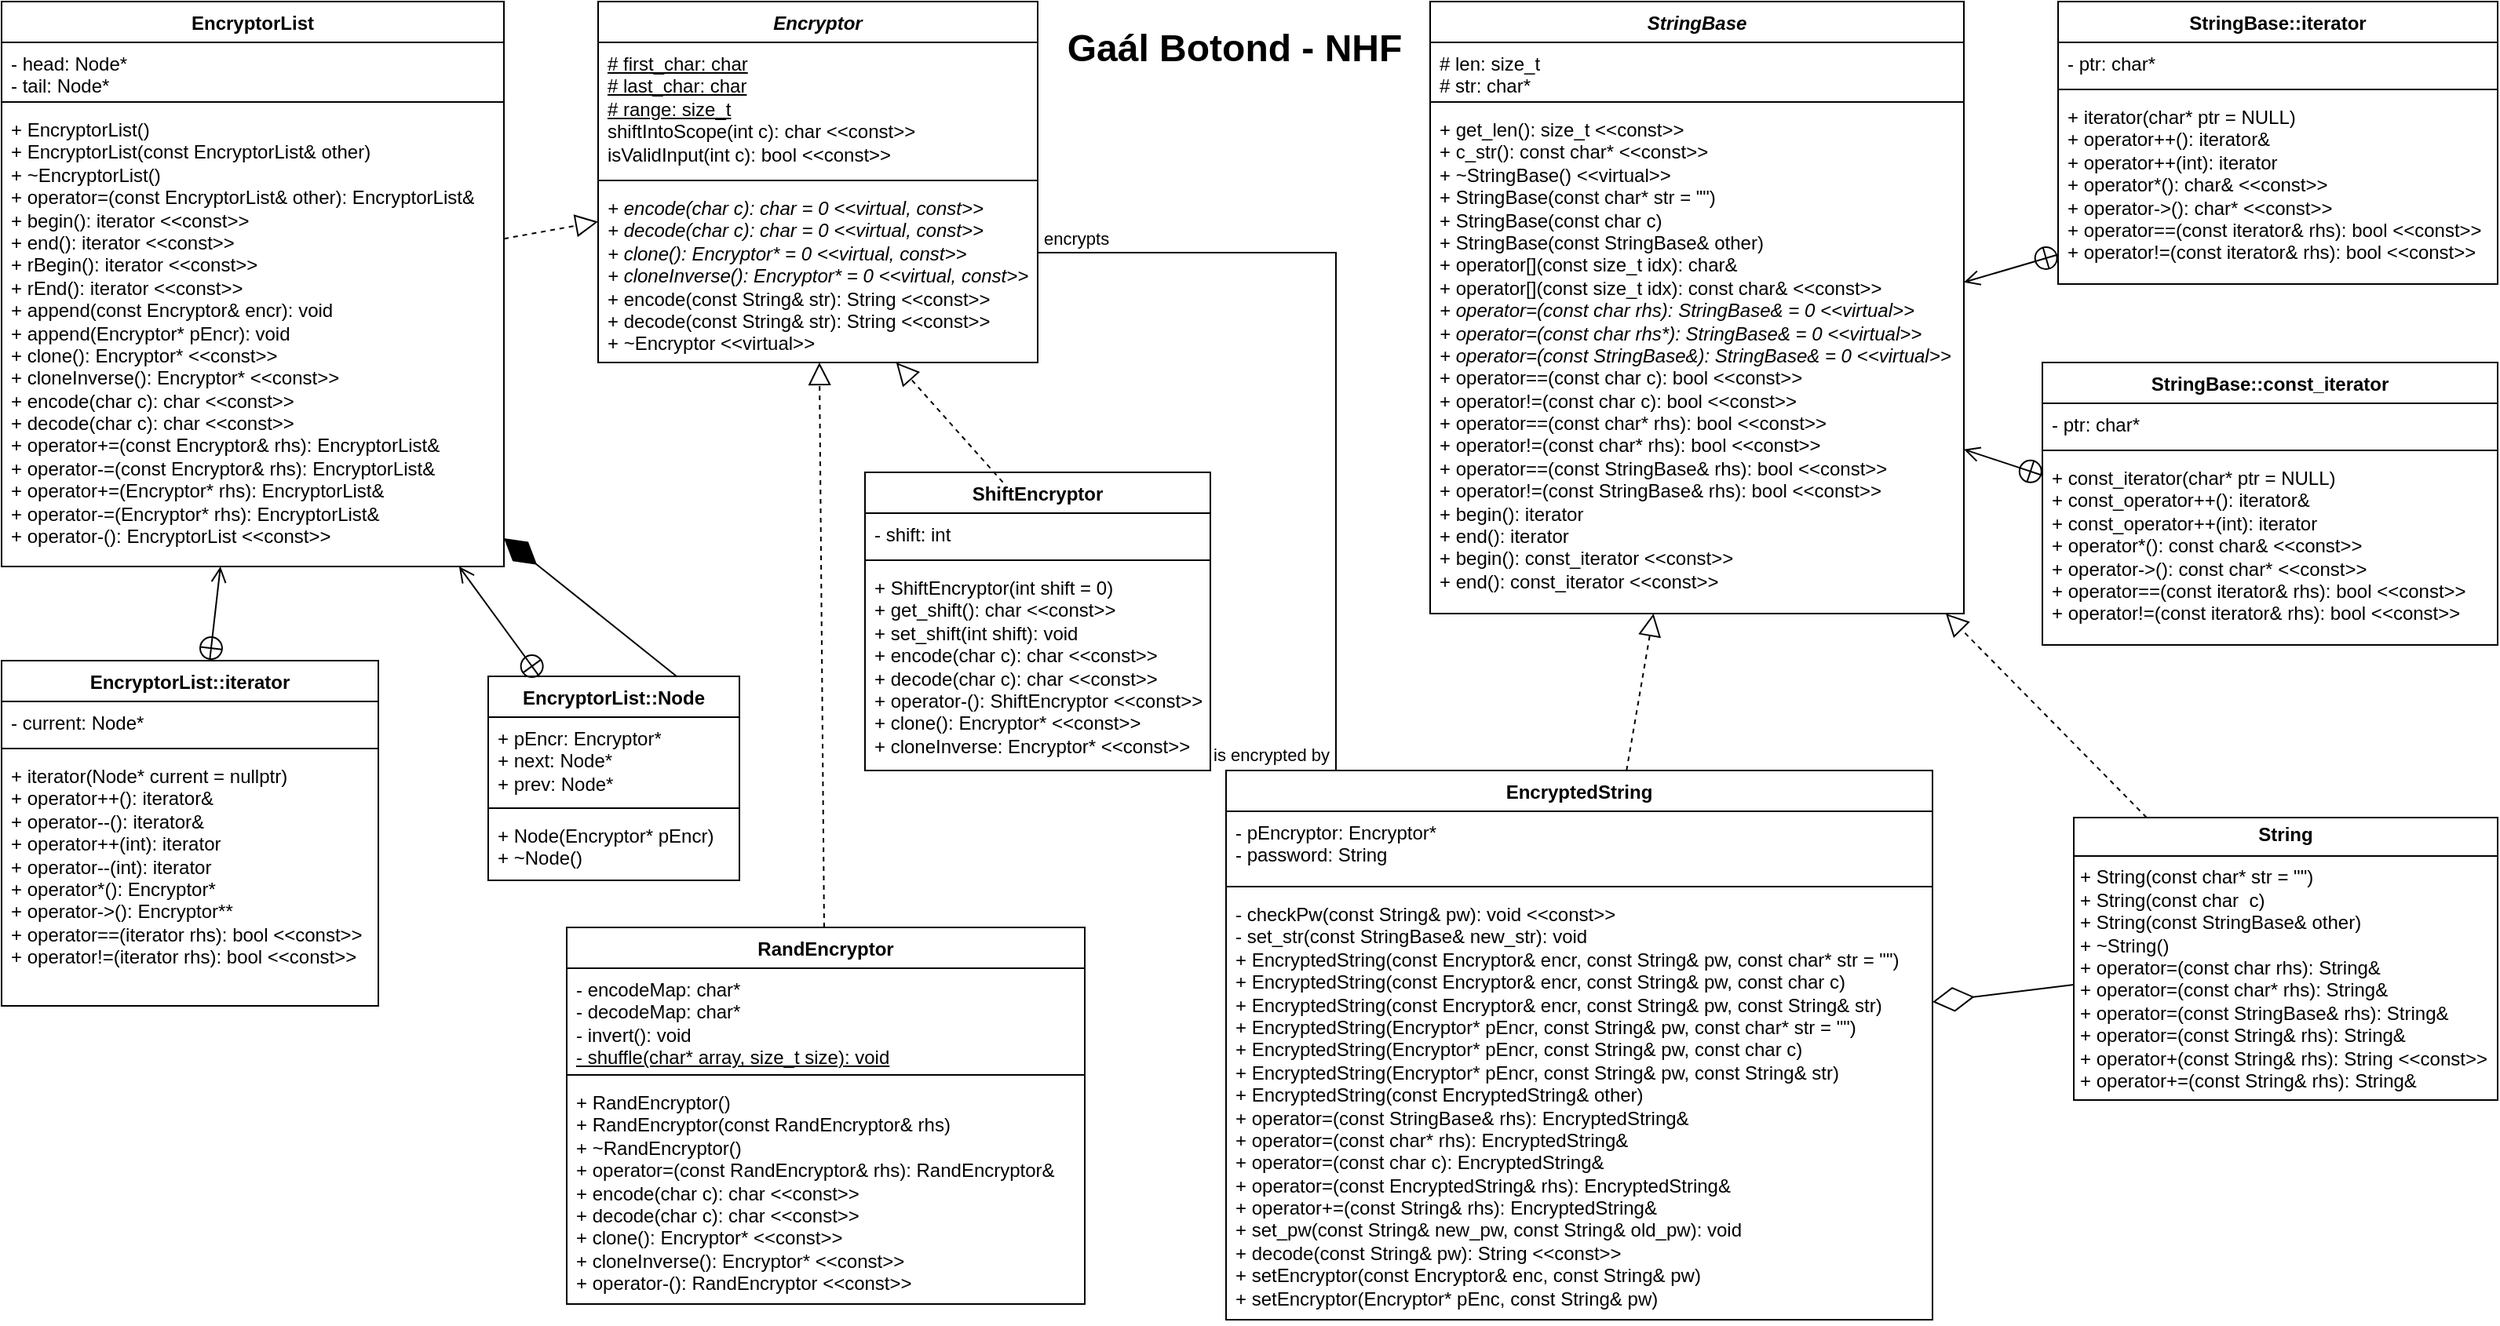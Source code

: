 <mxfile version="24.2.3" type="device">
  <diagram name="Page-1" id="929967ad-93f9-6ef4-fab6-5d389245f69c">
    <mxGraphModel dx="2390" dy="1287" grid="1" gridSize="10" guides="1" tooltips="1" connect="1" arrows="1" fold="1" page="1" pageScale="1.5" pageWidth="1169" pageHeight="826" background="none" math="0" shadow="0">
      <root>
        <mxCell id="0" style=";html=1;" />
        <mxCell id="1" style=";html=1;" parent="0" />
        <mxCell id="1672d66443f91eb5-23" value="Gaál Botond - NHF" style="text;strokeColor=none;fillColor=none;html=1;fontSize=24;fontStyle=1;verticalAlign=middle;align=center;" parent="1" vertex="1">
          <mxGeometry x="120" y="40" width="1510" height="40" as="geometry" />
        </mxCell>
        <mxCell id="ww80NGI2TLnyyEXgtIBK-16" value="&lt;i&gt;StringBase&lt;/i&gt;" style="swimlane;fontStyle=1;align=center;verticalAlign=top;childLayout=stackLayout;horizontal=1;startSize=26;horizontalStack=0;resizeParent=1;resizeParentMax=0;resizeLast=0;collapsible=1;marginBottom=0;whiteSpace=wrap;html=1;" parent="1" vertex="1">
          <mxGeometry x="1000" y="30" width="340" height="390" as="geometry">
            <mxRectangle x="540" y="720" width="100" height="30" as="alternateBounds" />
          </mxGeometry>
        </mxCell>
        <mxCell id="ww80NGI2TLnyyEXgtIBK-17" value="# len: size_t&lt;div&gt;# str: char*&lt;/div&gt;" style="text;strokeColor=none;fillColor=none;align=left;verticalAlign=top;spacingLeft=4;spacingRight=4;overflow=hidden;rotatable=0;points=[[0,0.5],[1,0.5]];portConstraint=eastwest;whiteSpace=wrap;html=1;" parent="ww80NGI2TLnyyEXgtIBK-16" vertex="1">
          <mxGeometry y="26" width="340" height="34" as="geometry" />
        </mxCell>
        <mxCell id="ww80NGI2TLnyyEXgtIBK-18" value="" style="line;strokeWidth=1;fillColor=none;align=left;verticalAlign=middle;spacingTop=-1;spacingLeft=3;spacingRight=3;rotatable=0;labelPosition=right;points=[];portConstraint=eastwest;strokeColor=inherit;" parent="ww80NGI2TLnyyEXgtIBK-16" vertex="1">
          <mxGeometry y="60" width="340" height="8" as="geometry" />
        </mxCell>
        <mxCell id="ww80NGI2TLnyyEXgtIBK-19" value="+ get_len(): size_t &amp;lt;&amp;lt;const&amp;gt;&amp;gt;&amp;nbsp;&lt;div&gt;+ c_str(): const char* &amp;lt;&amp;lt;const&amp;gt;&amp;gt;&lt;/div&gt;&lt;div&gt;+ ~StringBase() &amp;lt;&amp;lt;virtual&amp;gt;&amp;gt;&lt;/div&gt;&lt;div&gt;+ StringBase(const char* str = &quot;&quot;)&lt;/div&gt;&lt;div&gt;+ StringBase(const char c)&lt;/div&gt;&lt;div&gt;+ StringBase(const StringBase&amp;amp; other)&lt;/div&gt;&lt;div&gt;+ operator[](const size_t idx): char&amp;amp;&lt;/div&gt;&lt;div&gt;+ operator[](const size_t idx): const char&amp;amp; &amp;lt;&amp;lt;const&amp;gt;&amp;gt;&lt;/div&gt;&lt;div&gt;&lt;i&gt;+ operator=(const char rhs): StringBase&amp;amp; = 0 &amp;lt;&amp;lt;virtual&amp;gt;&amp;gt;&lt;/i&gt;&lt;/div&gt;&lt;div&gt;&lt;i&gt;+ operator=(const char rhs*): StringBase&amp;amp; = 0 &amp;lt;&amp;lt;virtual&amp;gt;&amp;gt;&lt;br&gt;&lt;/i&gt;&lt;/div&gt;&lt;div&gt;&lt;i&gt;+ operator=(const StringBase&amp;amp;): StringBase&amp;amp; = 0 &amp;lt;&amp;lt;virtual&amp;gt;&amp;gt;&lt;/i&gt;&lt;br&gt;&lt;/div&gt;&lt;div&gt;+ operator==(const char c): bool &amp;lt;&amp;lt;const&amp;gt;&amp;gt;&lt;/div&gt;&lt;div&gt;+ operator!=(const char c): bool &amp;lt;&amp;lt;const&amp;gt;&amp;gt;&lt;br&gt;&lt;/div&gt;&lt;div&gt;+ operator==(const char* rhs): bool &amp;lt;&amp;lt;const&amp;gt;&amp;gt;&lt;br&gt;&lt;/div&gt;&lt;div&gt;+ operator!=(const char* rhs): bool &amp;lt;&amp;lt;const&amp;gt;&amp;gt;&lt;br&gt;&lt;/div&gt;&lt;div&gt;&lt;div&gt;+ operator==(const StringBase&amp;amp; rhs): bool &amp;lt;&amp;lt;const&amp;gt;&amp;gt;&lt;br&gt;&lt;/div&gt;&lt;div&gt;+ operator!=(const StringBase&amp;amp; rhs): bool &amp;lt;&amp;lt;const&amp;gt;&amp;gt;&lt;/div&gt;&lt;/div&gt;&lt;div&gt;+ begin(): iterator&lt;/div&gt;&lt;div&gt;&lt;span style=&quot;background-color: initial;&quot;&gt;+ end(): iterator&lt;/span&gt;&lt;/div&gt;&lt;div&gt;&lt;span style=&quot;background-color: initial;&quot;&gt;+ begin(): const_iterator &amp;lt;&amp;lt;const&amp;gt;&amp;gt;&lt;/span&gt;&lt;/div&gt;&lt;div&gt;&lt;span style=&quot;background-color: initial;&quot;&gt;+ end(): const_iterator &amp;lt;&amp;lt;const&amp;gt;&amp;gt;&lt;/span&gt;&lt;/div&gt;" style="text;strokeColor=none;fillColor=none;align=left;verticalAlign=top;spacingLeft=4;spacingRight=4;overflow=hidden;rotatable=0;points=[[0,0.5],[1,0.5]];portConstraint=eastwest;whiteSpace=wrap;html=1;" parent="ww80NGI2TLnyyEXgtIBK-16" vertex="1">
          <mxGeometry y="68" width="340" height="322" as="geometry" />
        </mxCell>
        <mxCell id="ww80NGI2TLnyyEXgtIBK-21" value="StringBase::iterator" style="swimlane;fontStyle=1;align=center;verticalAlign=top;childLayout=stackLayout;horizontal=1;startSize=26;horizontalStack=0;resizeParent=1;resizeParentMax=0;resizeLast=0;collapsible=1;marginBottom=0;whiteSpace=wrap;html=1;" parent="1" vertex="1">
          <mxGeometry x="1400" y="30" width="280" height="180" as="geometry" />
        </mxCell>
        <mxCell id="ww80NGI2TLnyyEXgtIBK-22" value="- ptr: char*" style="text;strokeColor=none;fillColor=none;align=left;verticalAlign=top;spacingLeft=4;spacingRight=4;overflow=hidden;rotatable=0;points=[[0,0.5],[1,0.5]];portConstraint=eastwest;whiteSpace=wrap;html=1;" parent="ww80NGI2TLnyyEXgtIBK-21" vertex="1">
          <mxGeometry y="26" width="280" height="26" as="geometry" />
        </mxCell>
        <mxCell id="ww80NGI2TLnyyEXgtIBK-23" value="" style="line;strokeWidth=1;fillColor=none;align=left;verticalAlign=middle;spacingTop=-1;spacingLeft=3;spacingRight=3;rotatable=0;labelPosition=right;points=[];portConstraint=eastwest;strokeColor=inherit;" parent="ww80NGI2TLnyyEXgtIBK-21" vertex="1">
          <mxGeometry y="52" width="280" height="8" as="geometry" />
        </mxCell>
        <mxCell id="ww80NGI2TLnyyEXgtIBK-24" value="+ iterator(char* ptr = NULL)&lt;div&gt;+ operator++(): iterator&amp;amp;&lt;/div&gt;&lt;div&gt;+ operator++(int): iterator&lt;/div&gt;&lt;div&gt;+ operator*(): char&amp;amp; &amp;lt;&amp;lt;const&amp;gt;&amp;gt;&lt;/div&gt;&lt;div&gt;+ operator-&amp;gt;(): char* &amp;lt;&amp;lt;const&amp;gt;&amp;gt;&lt;/div&gt;&lt;div&gt;+ operator==(const iterator&amp;amp; rhs): bool &amp;lt;&amp;lt;const&amp;gt;&amp;gt;&lt;/div&gt;&lt;div&gt;+ operator!=(const iterator&amp;amp; rhs): bool &amp;lt;&amp;lt;const&amp;gt;&amp;gt;&lt;/div&gt;&lt;div&gt;&lt;br&gt;&lt;/div&gt;" style="text;strokeColor=none;fillColor=none;align=left;verticalAlign=top;spacingLeft=4;spacingRight=4;overflow=hidden;rotatable=0;points=[[0,0.5],[1,0.5]];portConstraint=eastwest;whiteSpace=wrap;html=1;" parent="ww80NGI2TLnyyEXgtIBK-21" vertex="1">
          <mxGeometry y="60" width="280" height="120" as="geometry" />
        </mxCell>
        <mxCell id="ww80NGI2TLnyyEXgtIBK-27" value="StringBase::const_iterator" style="swimlane;fontStyle=1;align=center;verticalAlign=top;childLayout=stackLayout;horizontal=1;startSize=26;horizontalStack=0;resizeParent=1;resizeParentMax=0;resizeLast=0;collapsible=1;marginBottom=0;whiteSpace=wrap;html=1;" parent="1" vertex="1">
          <mxGeometry x="1390" y="260" width="290" height="180" as="geometry" />
        </mxCell>
        <mxCell id="ww80NGI2TLnyyEXgtIBK-29" value="- ptr: char*" style="text;strokeColor=none;fillColor=none;align=left;verticalAlign=top;spacingLeft=4;spacingRight=4;overflow=hidden;rotatable=0;points=[[0,0.5],[1,0.5]];portConstraint=eastwest;whiteSpace=wrap;html=1;" parent="ww80NGI2TLnyyEXgtIBK-27" vertex="1">
          <mxGeometry y="26" width="290" height="26" as="geometry" />
        </mxCell>
        <mxCell id="ww80NGI2TLnyyEXgtIBK-30" value="" style="line;strokeWidth=1;fillColor=none;align=left;verticalAlign=middle;spacingTop=-1;spacingLeft=3;spacingRight=3;rotatable=0;labelPosition=right;points=[];portConstraint=eastwest;strokeColor=inherit;" parent="ww80NGI2TLnyyEXgtIBK-27" vertex="1">
          <mxGeometry y="52" width="290" height="8" as="geometry" />
        </mxCell>
        <mxCell id="ww80NGI2TLnyyEXgtIBK-31" value="+ const_iterator(char* ptr = NULL)&lt;div&gt;+ const_operator++(): iterator&amp;amp;&lt;/div&gt;&lt;div&gt;+ const_operator++(int): iterator&lt;/div&gt;&lt;div&gt;+ operator*(): const char&amp;amp; &amp;lt;&amp;lt;const&amp;gt;&amp;gt;&lt;/div&gt;&lt;div&gt;+ operator-&amp;gt;(): const char* &amp;lt;&amp;lt;const&amp;gt;&amp;gt;&lt;/div&gt;&lt;div&gt;+ operator==(const iterator&amp;amp; rhs): bool &amp;lt;&amp;lt;const&amp;gt;&amp;gt;&lt;/div&gt;&lt;div&gt;+ operator!=(const iterator&amp;amp; rhs): bool &amp;lt;&amp;lt;const&amp;gt;&amp;gt;&lt;/div&gt;&lt;div&gt;&lt;br&gt;&lt;/div&gt;" style="text;strokeColor=none;fillColor=none;align=left;verticalAlign=top;spacingLeft=4;spacingRight=4;overflow=hidden;rotatable=0;points=[[0,0.5],[1,0.5]];portConstraint=eastwest;whiteSpace=wrap;html=1;" parent="ww80NGI2TLnyyEXgtIBK-27" vertex="1">
          <mxGeometry y="60" width="290" height="120" as="geometry" />
        </mxCell>
        <mxCell id="ww80NGI2TLnyyEXgtIBK-32" value="&lt;p style=&quot;margin:0px;margin-top:4px;text-align:center;&quot;&gt;&lt;b&gt;String&lt;/b&gt;&lt;/p&gt;&lt;hr size=&quot;1&quot; style=&quot;border-style:solid;&quot;&gt;&lt;p style=&quot;margin:0px;margin-left:4px;&quot;&gt;&lt;/p&gt;&lt;p style=&quot;margin:0px;margin-left:4px;&quot;&gt;+ String(const char* str = &quot;&quot;)&lt;/p&gt;&lt;p style=&quot;margin:0px;margin-left:4px;&quot;&gt;+ String(const char&amp;nbsp; c)&lt;/p&gt;&lt;p style=&quot;margin:0px;margin-left:4px;&quot;&gt;+ String(const StringBase&amp;amp; other)&lt;/p&gt;&lt;p style=&quot;margin:0px;margin-left:4px;&quot;&gt;+ ~String()&lt;/p&gt;&lt;p style=&quot;margin:0px;margin-left:4px;&quot;&gt;+ operator=(const char rhs): String&amp;amp;&lt;/p&gt;&lt;p style=&quot;margin:0px;margin-left:4px;&quot;&gt;+ operator=(const char* rhs): String&amp;amp;&lt;br&gt;&lt;/p&gt;&lt;p style=&quot;margin:0px;margin-left:4px;&quot;&gt;+ operator=(const StringBase&amp;amp; rhs): String&amp;amp;&lt;br&gt;&lt;/p&gt;&lt;p style=&quot;margin:0px;margin-left:4px;&quot;&gt;+ operator=(const String&amp;amp; rhs): String&amp;amp;&lt;/p&gt;&lt;p style=&quot;margin:0px;margin-left:4px;&quot;&gt;+ operator+(const String&amp;amp; rhs): String &amp;lt;&amp;lt;const&amp;gt;&amp;gt;&lt;/p&gt;&lt;p style=&quot;margin:0px;margin-left:4px;&quot;&gt;+ operator+=(const String&amp;amp; rhs): String&amp;amp;&lt;/p&gt;" style="verticalAlign=top;align=left;overflow=fill;html=1;whiteSpace=wrap;" parent="1" vertex="1">
          <mxGeometry x="1410" y="550" width="270" height="180" as="geometry" />
        </mxCell>
        <mxCell id="ww80NGI2TLnyyEXgtIBK-33" value="" style="endArrow=block;dashed=1;endFill=0;endSize=12;html=1;rounded=0;" parent="1" source="ww80NGI2TLnyyEXgtIBK-32" target="ww80NGI2TLnyyEXgtIBK-19" edge="1">
          <mxGeometry width="160" relative="1" as="geometry">
            <mxPoint x="970" y="830" as="sourcePoint" />
            <mxPoint x="1130" y="830" as="targetPoint" />
          </mxGeometry>
        </mxCell>
        <mxCell id="ww80NGI2TLnyyEXgtIBK-28" value="" style="endArrow=open;startArrow=circlePlus;endFill=0;startFill=0;endSize=8;html=1;rounded=0;" parent="1" source="ww80NGI2TLnyyEXgtIBK-31" target="ww80NGI2TLnyyEXgtIBK-19" edge="1">
          <mxGeometry width="160" relative="1" as="geometry">
            <mxPoint x="1400" y="751.84" as="sourcePoint" />
            <mxPoint x="1270" y="709.996" as="targetPoint" />
          </mxGeometry>
        </mxCell>
        <mxCell id="ww80NGI2TLnyyEXgtIBK-25" value="" style="endArrow=open;startArrow=circlePlus;endFill=0;startFill=0;endSize=8;html=1;rounded=0;" parent="1" source="ww80NGI2TLnyyEXgtIBK-24" target="ww80NGI2TLnyyEXgtIBK-19" edge="1">
          <mxGeometry width="160" relative="1" as="geometry">
            <mxPoint x="1430" y="462" as="sourcePoint" />
            <mxPoint x="1350" y="560" as="targetPoint" />
          </mxGeometry>
        </mxCell>
        <mxCell id="ww80NGI2TLnyyEXgtIBK-35" value="EncryptedString" style="swimlane;fontStyle=1;align=center;verticalAlign=top;childLayout=stackLayout;horizontal=1;startSize=26;horizontalStack=0;resizeParent=1;resizeParentMax=0;resizeLast=0;collapsible=1;marginBottom=0;whiteSpace=wrap;html=1;" parent="1" vertex="1">
          <mxGeometry x="870" y="520" width="450" height="350" as="geometry" />
        </mxCell>
        <mxCell id="ww80NGI2TLnyyEXgtIBK-36" value="- pEncryptor: Encryptor*&lt;div&gt;- password: String&lt;/div&gt;" style="text;strokeColor=none;fillColor=none;align=left;verticalAlign=top;spacingLeft=4;spacingRight=4;overflow=hidden;rotatable=0;points=[[0,0.5],[1,0.5]];portConstraint=eastwest;whiteSpace=wrap;html=1;" parent="ww80NGI2TLnyyEXgtIBK-35" vertex="1">
          <mxGeometry y="26" width="450" height="44" as="geometry" />
        </mxCell>
        <mxCell id="ww80NGI2TLnyyEXgtIBK-37" value="" style="line;strokeWidth=1;fillColor=none;align=left;verticalAlign=middle;spacingTop=-1;spacingLeft=3;spacingRight=3;rotatable=0;labelPosition=right;points=[];portConstraint=eastwest;strokeColor=inherit;" parent="ww80NGI2TLnyyEXgtIBK-35" vertex="1">
          <mxGeometry y="70" width="450" height="8" as="geometry" />
        </mxCell>
        <mxCell id="ww80NGI2TLnyyEXgtIBK-38" value="- checkPw(const String&amp;amp; pw): void &amp;lt;&amp;lt;const&amp;gt;&amp;gt;&lt;div&gt;- set_str(const StringBase&amp;amp; new_str): void&lt;/div&gt;&lt;div&gt;+ EncryptedString(const Encryptor&amp;amp; encr, const String&amp;amp; pw, const char* str = &quot;&quot;)&lt;/div&gt;&lt;div&gt;&lt;div&gt;+ EncryptedString(const Encryptor&amp;amp; encr, const String&amp;amp; pw, const char c)&lt;/div&gt;&lt;/div&gt;&lt;div&gt;&lt;div&gt;+ EncryptedString(const Encryptor&amp;amp; encr, const String&amp;amp; pw, const String&amp;amp; str)&lt;/div&gt;&lt;/div&gt;&lt;div&gt;+ EncryptedString(Encryptor* pEncr, const String&amp;amp; pw, const char* str = &quot;&quot;)&lt;/div&gt;&lt;div&gt;+ EncryptedString(Encryptor* pEncr, const String&amp;amp; pw, const char c)&lt;br&gt;&lt;/div&gt;&lt;div&gt;+ EncryptedString(Encryptor* pEncr, const String&amp;amp; pw, const String&amp;amp; str)&lt;br&gt;&lt;/div&gt;&lt;div&gt;+ EncryptedString(const EncryptedString&amp;amp; other)&lt;/div&gt;&lt;div&gt;+ operator=(const StringBase&amp;amp; rhs): EncryptedString&amp;amp;&lt;/div&gt;&lt;div&gt;+ operator=(const char* rhs): EncryptedString&amp;amp;&lt;/div&gt;&lt;div&gt;+ operator=(const char c): EncryptedString&amp;amp;&lt;/div&gt;&lt;div&gt;+ operator=(const EncryptedString&amp;amp; rhs): EncryptedString&amp;amp;&lt;/div&gt;&lt;div&gt;+ operator+=(const String&amp;amp; rhs): EncryptedString&amp;amp;&lt;/div&gt;&lt;div&gt;+ set_pw(const String&amp;amp; new_pw, const String&amp;amp; old_pw): void&lt;/div&gt;&lt;div&gt;+ decode(const String&amp;amp; pw): String &amp;lt;&amp;lt;const&amp;gt;&amp;gt;&lt;/div&gt;&lt;div&gt;+ setEncryptor(const Encryptor&amp;amp; enc, const String&amp;amp; pw)&lt;/div&gt;&lt;div&gt;+ setEncryptor(Encryptor* pEnc, const String&amp;amp; pw)&lt;/div&gt;&lt;div&gt;&lt;br&gt;&lt;/div&gt;&lt;div&gt;&lt;br&gt;&lt;/div&gt;" style="text;strokeColor=none;fillColor=none;align=left;verticalAlign=top;spacingLeft=4;spacingRight=4;overflow=hidden;rotatable=0;points=[[0,0.5],[1,0.5]];portConstraint=eastwest;whiteSpace=wrap;html=1;" parent="ww80NGI2TLnyyEXgtIBK-35" vertex="1">
          <mxGeometry y="78" width="450" height="272" as="geometry" />
        </mxCell>
        <mxCell id="ww80NGI2TLnyyEXgtIBK-39" value="" style="endArrow=block;dashed=1;endFill=0;endSize=12;html=1;rounded=0;" parent="1" source="ww80NGI2TLnyyEXgtIBK-35" target="ww80NGI2TLnyyEXgtIBK-19" edge="1">
          <mxGeometry width="160" relative="1" as="geometry">
            <mxPoint x="1050" y="810" as="sourcePoint" />
            <mxPoint x="1210" y="810" as="targetPoint" />
          </mxGeometry>
        </mxCell>
        <mxCell id="ww80NGI2TLnyyEXgtIBK-40" value="&lt;i&gt;Encryptor&lt;/i&gt;" style="swimlane;fontStyle=1;align=center;verticalAlign=top;childLayout=stackLayout;horizontal=1;startSize=26;horizontalStack=0;resizeParent=1;resizeParentMax=0;resizeLast=0;collapsible=1;marginBottom=0;whiteSpace=wrap;html=1;" parent="1" vertex="1">
          <mxGeometry x="470" y="30" width="280" height="230" as="geometry" />
        </mxCell>
        <mxCell id="ww80NGI2TLnyyEXgtIBK-41" value="&lt;u&gt;# first_char: char&lt;/u&gt;&lt;div&gt;&lt;u&gt;# last_char: char&lt;/u&gt;&lt;/div&gt;&lt;div&gt;&lt;u&gt;# range: size_t&lt;/u&gt;&lt;/div&gt;&lt;div&gt;shiftIntoScope(int c): char &amp;lt;&amp;lt;const&amp;gt;&amp;gt;&lt;/div&gt;&lt;div&gt;isValidInput(int c): bool &amp;lt;&amp;lt;const&amp;gt;&amp;gt;&lt;/div&gt;" style="text;strokeColor=none;fillColor=none;align=left;verticalAlign=top;spacingLeft=4;spacingRight=4;overflow=hidden;rotatable=0;points=[[0,0.5],[1,0.5]];portConstraint=eastwest;whiteSpace=wrap;html=1;" parent="ww80NGI2TLnyyEXgtIBK-40" vertex="1">
          <mxGeometry y="26" width="280" height="84" as="geometry" />
        </mxCell>
        <mxCell id="ww80NGI2TLnyyEXgtIBK-42" value="" style="line;strokeWidth=1;fillColor=none;align=left;verticalAlign=middle;spacingTop=-1;spacingLeft=3;spacingRight=3;rotatable=0;labelPosition=right;points=[];portConstraint=eastwest;strokeColor=inherit;" parent="ww80NGI2TLnyyEXgtIBK-40" vertex="1">
          <mxGeometry y="110" width="280" height="8" as="geometry" />
        </mxCell>
        <mxCell id="ww80NGI2TLnyyEXgtIBK-43" value="&lt;i&gt;+ encode(char c): char = 0 &amp;lt;&amp;lt;virtual, const&amp;gt;&amp;gt;&lt;/i&gt;&lt;div&gt;&lt;i&gt;+ decode(char c): char = 0 &amp;lt;&amp;lt;virtual, const&amp;gt;&amp;gt;&lt;br&gt;&lt;/i&gt;&lt;/div&gt;&lt;div&gt;&lt;i&gt;+ clone(): Encryptor* = 0 &amp;lt;&amp;lt;virtual, const&amp;gt;&amp;gt;&lt;/i&gt;&lt;/div&gt;&lt;div&gt;&lt;i&gt;+ cloneInverse(): Encryptor* = 0 &amp;lt;&amp;lt;virtual, const&amp;gt;&amp;gt;&lt;/i&gt;&lt;/div&gt;&lt;div&gt;+ encode(const String&amp;amp; str): String &amp;lt;&amp;lt;const&amp;gt;&amp;gt;&lt;/div&gt;&lt;div&gt;+ decode(const String&amp;amp; str): String &amp;lt;&amp;lt;const&amp;gt;&amp;gt;&lt;/div&gt;&lt;div&gt;+ ~Encryptor &amp;lt;&amp;lt;virtual&amp;gt;&amp;gt;&lt;/div&gt;" style="text;strokeColor=none;fillColor=none;align=left;verticalAlign=top;spacingLeft=4;spacingRight=4;overflow=hidden;rotatable=0;points=[[0,0.5],[1,0.5]];portConstraint=eastwest;whiteSpace=wrap;html=1;" parent="ww80NGI2TLnyyEXgtIBK-40" vertex="1">
          <mxGeometry y="118" width="280" height="112" as="geometry" />
        </mxCell>
        <mxCell id="ww80NGI2TLnyyEXgtIBK-48" value="ShiftEncryptor" style="swimlane;fontStyle=1;align=center;verticalAlign=top;childLayout=stackLayout;horizontal=1;startSize=26;horizontalStack=0;resizeParent=1;resizeParentMax=0;resizeLast=0;collapsible=1;marginBottom=0;whiteSpace=wrap;html=1;" parent="1" vertex="1">
          <mxGeometry x="640" y="330" width="220" height="190" as="geometry" />
        </mxCell>
        <mxCell id="ww80NGI2TLnyyEXgtIBK-49" value="- shift: int" style="text;strokeColor=none;fillColor=none;align=left;verticalAlign=top;spacingLeft=4;spacingRight=4;overflow=hidden;rotatable=0;points=[[0,0.5],[1,0.5]];portConstraint=eastwest;whiteSpace=wrap;html=1;" parent="ww80NGI2TLnyyEXgtIBK-48" vertex="1">
          <mxGeometry y="26" width="220" height="26" as="geometry" />
        </mxCell>
        <mxCell id="ww80NGI2TLnyyEXgtIBK-50" value="" style="line;strokeWidth=1;fillColor=none;align=left;verticalAlign=middle;spacingTop=-1;spacingLeft=3;spacingRight=3;rotatable=0;labelPosition=right;points=[];portConstraint=eastwest;strokeColor=inherit;" parent="ww80NGI2TLnyyEXgtIBK-48" vertex="1">
          <mxGeometry y="52" width="220" height="8" as="geometry" />
        </mxCell>
        <mxCell id="ww80NGI2TLnyyEXgtIBK-51" value="&lt;div&gt;+ ShiftEncryptor(int shift = 0)&lt;/div&gt;&lt;div&gt;+ get_shift(): char &amp;lt;&amp;lt;const&amp;gt;&amp;gt;&lt;/div&gt;&lt;div&gt;+ set_shift(int shift): void&lt;/div&gt;&lt;div&gt;+ encode(char c): char &amp;lt;&amp;lt;const&amp;gt;&amp;gt;&lt;/div&gt;&lt;div&gt;+ decode(char c): char &amp;lt;&amp;lt;const&amp;gt;&amp;gt;&lt;/div&gt;&lt;div&gt;+ operator-(): ShiftEncryptor &amp;lt;&amp;lt;const&amp;gt;&amp;gt;&lt;/div&gt;&lt;div&gt;+ clone(): Encryptor* &amp;lt;&amp;lt;const&amp;gt;&amp;gt;&lt;/div&gt;&lt;div&gt;+ cloneInverse: Encryptor* &amp;lt;&amp;lt;const&amp;gt;&amp;gt;&lt;/div&gt;" style="text;strokeColor=none;fillColor=none;align=left;verticalAlign=top;spacingLeft=4;spacingRight=4;overflow=hidden;rotatable=0;points=[[0,0.5],[1,0.5]];portConstraint=eastwest;whiteSpace=wrap;html=1;" parent="ww80NGI2TLnyyEXgtIBK-48" vertex="1">
          <mxGeometry y="60" width="220" height="130" as="geometry" />
        </mxCell>
        <mxCell id="ww80NGI2TLnyyEXgtIBK-52" value="" style="endArrow=block;dashed=1;endFill=0;endSize=12;html=1;rounded=0;exitX=0.399;exitY=0.033;exitDx=0;exitDy=0;exitPerimeter=0;" parent="1" source="ww80NGI2TLnyyEXgtIBK-48" target="ww80NGI2TLnyyEXgtIBK-43" edge="1">
          <mxGeometry width="160" relative="1" as="geometry">
            <mxPoint x="310" y="548.6" as="sourcePoint" />
            <mxPoint x="470" y="548.6" as="targetPoint" />
          </mxGeometry>
        </mxCell>
        <mxCell id="ww80NGI2TLnyyEXgtIBK-53" value="RandEncryptor" style="swimlane;fontStyle=1;align=center;verticalAlign=top;childLayout=stackLayout;horizontal=1;startSize=26;horizontalStack=0;resizeParent=1;resizeParentMax=0;resizeLast=0;collapsible=1;marginBottom=0;whiteSpace=wrap;html=1;" parent="1" vertex="1">
          <mxGeometry x="450" y="620" width="330" height="240" as="geometry" />
        </mxCell>
        <mxCell id="ww80NGI2TLnyyEXgtIBK-54" value="- encodeMap: char*&lt;div&gt;- decodeMap: char*&lt;/div&gt;&lt;div&gt;- invert(): void&lt;/div&gt;&lt;div&gt;&lt;u&gt;- shuffle(char* array, size_t size): void&lt;/u&gt;&lt;/div&gt;" style="text;strokeColor=none;fillColor=none;align=left;verticalAlign=top;spacingLeft=4;spacingRight=4;overflow=hidden;rotatable=0;points=[[0,0.5],[1,0.5]];portConstraint=eastwest;whiteSpace=wrap;html=1;" parent="ww80NGI2TLnyyEXgtIBK-53" vertex="1">
          <mxGeometry y="26" width="330" height="64" as="geometry" />
        </mxCell>
        <mxCell id="ww80NGI2TLnyyEXgtIBK-55" value="" style="line;strokeWidth=1;fillColor=none;align=left;verticalAlign=middle;spacingTop=-1;spacingLeft=3;spacingRight=3;rotatable=0;labelPosition=right;points=[];portConstraint=eastwest;strokeColor=inherit;" parent="ww80NGI2TLnyyEXgtIBK-53" vertex="1">
          <mxGeometry y="90" width="330" height="8" as="geometry" />
        </mxCell>
        <mxCell id="ww80NGI2TLnyyEXgtIBK-56" value="+ RandEncryptor()&lt;div&gt;+ RandEncryptor(const RandEncryptor&amp;amp; rhs)&lt;/div&gt;&lt;div&gt;+ ~RandEncryptor()&lt;/div&gt;&lt;div&gt;+ operator=(const RandEncryptor&amp;amp; rhs): RandEncryptor&amp;amp;&lt;/div&gt;&lt;div&gt;+ encode(char c): char &amp;lt;&amp;lt;const&amp;gt;&amp;gt;&lt;/div&gt;&lt;div&gt;+ decode(char c): char &amp;lt;&amp;lt;const&amp;gt;&amp;gt;&lt;/div&gt;&lt;div&gt;+ clone(): Encryptor* &amp;lt;&amp;lt;const&amp;gt;&amp;gt;&lt;/div&gt;&lt;div&gt;+ cloneInverse(): Encryptor* &amp;lt;&amp;lt;const&amp;gt;&amp;gt;&lt;/div&gt;&lt;div&gt;+ operator-(): RandEncryptor &amp;lt;&amp;lt;const&amp;gt;&amp;gt;&lt;/div&gt;" style="text;strokeColor=none;fillColor=none;align=left;verticalAlign=top;spacingLeft=4;spacingRight=4;overflow=hidden;rotatable=0;points=[[0,0.5],[1,0.5]];portConstraint=eastwest;whiteSpace=wrap;html=1;" parent="ww80NGI2TLnyyEXgtIBK-53" vertex="1">
          <mxGeometry y="98" width="330" height="142" as="geometry" />
        </mxCell>
        <mxCell id="ww80NGI2TLnyyEXgtIBK-57" value="" style="endArrow=block;dashed=1;endFill=0;endSize=12;html=1;rounded=0;" parent="1" source="ww80NGI2TLnyyEXgtIBK-53" target="ww80NGI2TLnyyEXgtIBK-40" edge="1">
          <mxGeometry width="160" relative="1" as="geometry">
            <mxPoint x="480" y="596" as="sourcePoint" />
            <mxPoint x="640" y="596" as="targetPoint" />
          </mxGeometry>
        </mxCell>
        <mxCell id="ww80NGI2TLnyyEXgtIBK-58" value="EncryptorList" style="swimlane;fontStyle=1;align=center;verticalAlign=top;childLayout=stackLayout;horizontal=1;startSize=26;horizontalStack=0;resizeParent=1;resizeParentMax=0;resizeLast=0;collapsible=1;marginBottom=0;whiteSpace=wrap;html=1;" parent="1" vertex="1">
          <mxGeometry x="90" y="30" width="320" height="360" as="geometry" />
        </mxCell>
        <mxCell id="ww80NGI2TLnyyEXgtIBK-59" value="- head: Node*&lt;div&gt;- tail: Node*&lt;/div&gt;" style="text;strokeColor=none;fillColor=none;align=left;verticalAlign=top;spacingLeft=4;spacingRight=4;overflow=hidden;rotatable=0;points=[[0,0.5],[1,0.5]];portConstraint=eastwest;whiteSpace=wrap;html=1;" parent="ww80NGI2TLnyyEXgtIBK-58" vertex="1">
          <mxGeometry y="26" width="320" height="34" as="geometry" />
        </mxCell>
        <mxCell id="ww80NGI2TLnyyEXgtIBK-60" value="" style="line;strokeWidth=1;fillColor=none;align=left;verticalAlign=middle;spacingTop=-1;spacingLeft=3;spacingRight=3;rotatable=0;labelPosition=right;points=[];portConstraint=eastwest;strokeColor=inherit;" parent="ww80NGI2TLnyyEXgtIBK-58" vertex="1">
          <mxGeometry y="60" width="320" height="8" as="geometry" />
        </mxCell>
        <mxCell id="ww80NGI2TLnyyEXgtIBK-61" value="+ EncryptorList()&lt;div&gt;+ EncryptorList(const EncryptorList&amp;amp; other)&lt;/div&gt;&lt;div&gt;+ ~EncryptorList()&lt;/div&gt;&lt;div&gt;+ operator=(const EncryptorList&amp;amp; other): EncryptorList&amp;amp;&lt;/div&gt;&lt;div&gt;+ begin(): iterator &amp;lt;&amp;lt;const&amp;gt;&amp;gt;&lt;/div&gt;&lt;div&gt;+ end(): iterator &amp;lt;&amp;lt;const&amp;gt;&amp;gt;&lt;/div&gt;&lt;div&gt;+ rBegin(): iterator &amp;lt;&amp;lt;const&amp;gt;&amp;gt;&lt;/div&gt;&lt;div&gt;+ rEnd(): iterator &amp;lt;&amp;lt;const&amp;gt;&amp;gt;&lt;/div&gt;&lt;div&gt;+ append(const Encryptor&amp;amp; encr): void&lt;/div&gt;&lt;div&gt;+ append(Encryptor* pEncr): void&lt;/div&gt;&lt;div&gt;+ clone(): Encryptor* &amp;lt;&amp;lt;const&amp;gt;&amp;gt;&lt;/div&gt;&lt;div&gt;+ cloneInverse(): Encryptor* &amp;lt;&amp;lt;const&amp;gt;&amp;gt;&lt;/div&gt;&lt;div&gt;+ encode(char c): char &amp;lt;&amp;lt;const&amp;gt;&amp;gt;&lt;/div&gt;&lt;div&gt;+ decode(char c): char &amp;lt;&amp;lt;const&amp;gt;&amp;gt;&lt;/div&gt;&lt;div&gt;+ operator+=(const Encryptor&amp;amp; rhs): EncryptorList&amp;amp;&lt;/div&gt;&lt;div&gt;+ operator-=(const Encryptor&amp;amp; rhs): EncryptorList&amp;amp;&lt;/div&gt;&lt;div&gt;+ operator+=(Encryptor* rhs): EncryptorList&amp;amp;&lt;/div&gt;&lt;div&gt;+ operator-=(Encryptor* rhs): EncryptorList&amp;amp;&lt;/div&gt;&lt;div&gt;+ operator-(): EncryptorList &amp;lt;&amp;lt;const&amp;gt;&amp;gt;&lt;/div&gt;" style="text;strokeColor=none;fillColor=none;align=left;verticalAlign=top;spacingLeft=4;spacingRight=4;overflow=hidden;rotatable=0;points=[[0,0.5],[1,0.5]];portConstraint=eastwest;whiteSpace=wrap;html=1;" parent="ww80NGI2TLnyyEXgtIBK-58" vertex="1">
          <mxGeometry y="68" width="320" height="292" as="geometry" />
        </mxCell>
        <mxCell id="ww80NGI2TLnyyEXgtIBK-62" value="" style="endArrow=block;dashed=1;endFill=0;endSize=12;html=1;rounded=0;" parent="1" source="ww80NGI2TLnyyEXgtIBK-58" target="ww80NGI2TLnyyEXgtIBK-40" edge="1">
          <mxGeometry width="160" relative="1" as="geometry">
            <mxPoint x="330" y="570" as="sourcePoint" />
            <mxPoint x="490" y="570" as="targetPoint" />
          </mxGeometry>
        </mxCell>
        <mxCell id="ww80NGI2TLnyyEXgtIBK-66" value="" style="endArrow=none;html=1;edgeStyle=orthogonalEdgeStyle;rounded=0;" parent="1" source="ww80NGI2TLnyyEXgtIBK-40" target="ww80NGI2TLnyyEXgtIBK-35" edge="1">
          <mxGeometry relative="1" as="geometry">
            <mxPoint x="610" y="770" as="sourcePoint" />
            <mxPoint x="770" y="770" as="targetPoint" />
            <Array as="points">
              <mxPoint x="940" y="190" />
            </Array>
          </mxGeometry>
        </mxCell>
        <mxCell id="ww80NGI2TLnyyEXgtIBK-67" value="encrypts" style="edgeLabel;resizable=0;html=1;align=left;verticalAlign=bottom;" parent="ww80NGI2TLnyyEXgtIBK-66" connectable="0" vertex="1">
          <mxGeometry x="-1" relative="1" as="geometry">
            <mxPoint x="2" y="-1" as="offset" />
          </mxGeometry>
        </mxCell>
        <mxCell id="ww80NGI2TLnyyEXgtIBK-68" value="is encrypted by" style="edgeLabel;resizable=0;html=1;align=right;verticalAlign=bottom;" parent="ww80NGI2TLnyyEXgtIBK-66" connectable="0" vertex="1">
          <mxGeometry x="1" relative="1" as="geometry">
            <mxPoint x="-4" y="-2" as="offset" />
          </mxGeometry>
        </mxCell>
        <mxCell id="ww80NGI2TLnyyEXgtIBK-69" value="EncryptorList::iterator" style="swimlane;fontStyle=1;align=center;verticalAlign=top;childLayout=stackLayout;horizontal=1;startSize=26;horizontalStack=0;resizeParent=1;resizeParentMax=0;resizeLast=0;collapsible=1;marginBottom=0;whiteSpace=wrap;html=1;" parent="1" vertex="1">
          <mxGeometry x="90" y="450" width="240" height="220" as="geometry" />
        </mxCell>
        <mxCell id="ww80NGI2TLnyyEXgtIBK-70" value="- current: Node*" style="text;strokeColor=none;fillColor=none;align=left;verticalAlign=top;spacingLeft=4;spacingRight=4;overflow=hidden;rotatable=0;points=[[0,0.5],[1,0.5]];portConstraint=eastwest;whiteSpace=wrap;html=1;" parent="ww80NGI2TLnyyEXgtIBK-69" vertex="1">
          <mxGeometry y="26" width="240" height="26" as="geometry" />
        </mxCell>
        <mxCell id="ww80NGI2TLnyyEXgtIBK-71" value="" style="line;strokeWidth=1;fillColor=none;align=left;verticalAlign=middle;spacingTop=-1;spacingLeft=3;spacingRight=3;rotatable=0;labelPosition=right;points=[];portConstraint=eastwest;strokeColor=inherit;" parent="ww80NGI2TLnyyEXgtIBK-69" vertex="1">
          <mxGeometry y="52" width="240" height="8" as="geometry" />
        </mxCell>
        <mxCell id="ww80NGI2TLnyyEXgtIBK-72" value="+ iterator(Node* current = nullptr)&lt;div&gt;+ operator++(): iterator&amp;amp;&lt;/div&gt;&lt;div&gt;+ operator--(): iterator&amp;amp;&lt;/div&gt;&lt;div&gt;+ operator++(int): iterator&lt;/div&gt;&lt;div&gt;+ operator--(int): iterator&lt;/div&gt;&lt;div&gt;+ operator*(): Encryptor*&lt;/div&gt;&lt;div&gt;+ operator-&amp;gt;(): Encryptor**&lt;/div&gt;&lt;div&gt;+ operator==(iterator rhs): bool &amp;lt;&amp;lt;const&amp;gt;&amp;gt;&lt;/div&gt;&lt;div&gt;+ operator!=(iterator rhs): bool &amp;lt;&amp;lt;const&amp;gt;&amp;gt;&lt;/div&gt;" style="text;strokeColor=none;fillColor=none;align=left;verticalAlign=top;spacingLeft=4;spacingRight=4;overflow=hidden;rotatable=0;points=[[0,0.5],[1,0.5]];portConstraint=eastwest;whiteSpace=wrap;html=1;" parent="ww80NGI2TLnyyEXgtIBK-69" vertex="1">
          <mxGeometry y="60" width="240" height="160" as="geometry" />
        </mxCell>
        <mxCell id="ww80NGI2TLnyyEXgtIBK-73" value="EncryptorList::Node" style="swimlane;fontStyle=1;align=center;verticalAlign=top;childLayout=stackLayout;horizontal=1;startSize=26;horizontalStack=0;resizeParent=1;resizeParentMax=0;resizeLast=0;collapsible=1;marginBottom=0;whiteSpace=wrap;html=1;" parent="1" vertex="1">
          <mxGeometry x="400" y="460" width="160" height="130" as="geometry" />
        </mxCell>
        <mxCell id="ww80NGI2TLnyyEXgtIBK-74" value="+ pEncr: Encryptor*&lt;div&gt;+ next: Node*&lt;/div&gt;&lt;div&gt;+ prev: Node*&lt;/div&gt;&lt;div&gt;&lt;br&gt;&lt;/div&gt;" style="text;strokeColor=none;fillColor=none;align=left;verticalAlign=top;spacingLeft=4;spacingRight=4;overflow=hidden;rotatable=0;points=[[0,0.5],[1,0.5]];portConstraint=eastwest;whiteSpace=wrap;html=1;" parent="ww80NGI2TLnyyEXgtIBK-73" vertex="1">
          <mxGeometry y="26" width="160" height="54" as="geometry" />
        </mxCell>
        <mxCell id="ww80NGI2TLnyyEXgtIBK-75" value="" style="line;strokeWidth=1;fillColor=none;align=left;verticalAlign=middle;spacingTop=-1;spacingLeft=3;spacingRight=3;rotatable=0;labelPosition=right;points=[];portConstraint=eastwest;strokeColor=inherit;" parent="ww80NGI2TLnyyEXgtIBK-73" vertex="1">
          <mxGeometry y="80" width="160" height="8" as="geometry" />
        </mxCell>
        <mxCell id="ww80NGI2TLnyyEXgtIBK-76" value="+ Node(Encryptor* pEncr)&lt;div&gt;+ ~Node()&lt;/div&gt;" style="text;strokeColor=none;fillColor=none;align=left;verticalAlign=top;spacingLeft=4;spacingRight=4;overflow=hidden;rotatable=0;points=[[0,0.5],[1,0.5]];portConstraint=eastwest;whiteSpace=wrap;html=1;" parent="ww80NGI2TLnyyEXgtIBK-73" vertex="1">
          <mxGeometry y="88" width="160" height="42" as="geometry" />
        </mxCell>
        <mxCell id="ww80NGI2TLnyyEXgtIBK-77" value="" style="endArrow=open;startArrow=circlePlus;endFill=0;startFill=0;endSize=8;html=1;rounded=0;" parent="1" source="ww80NGI2TLnyyEXgtIBK-73" target="ww80NGI2TLnyyEXgtIBK-58" edge="1">
          <mxGeometry width="160" relative="1" as="geometry">
            <mxPoint x="680" y="800" as="sourcePoint" />
            <mxPoint x="840" y="800" as="targetPoint" />
          </mxGeometry>
        </mxCell>
        <mxCell id="ww80NGI2TLnyyEXgtIBK-78" value="" style="endArrow=open;startArrow=circlePlus;endFill=0;startFill=0;endSize=8;html=1;rounded=0;" parent="1" source="ww80NGI2TLnyyEXgtIBK-69" target="ww80NGI2TLnyyEXgtIBK-58" edge="1">
          <mxGeometry width="160" relative="1" as="geometry">
            <mxPoint x="680" y="800" as="sourcePoint" />
            <mxPoint x="840" y="800" as="targetPoint" />
          </mxGeometry>
        </mxCell>
        <mxCell id="ww80NGI2TLnyyEXgtIBK-79" value="" style="endArrow=diamondThin;endFill=1;endSize=24;html=1;rounded=0;exitX=0.75;exitY=0;exitDx=0;exitDy=0;" parent="1" edge="1" target="ww80NGI2TLnyyEXgtIBK-61" source="ww80NGI2TLnyyEXgtIBK-73">
          <mxGeometry width="160" relative="1" as="geometry">
            <mxPoint x="680" y="690" as="sourcePoint" />
            <mxPoint x="620" y="708" as="targetPoint" />
          </mxGeometry>
        </mxCell>
        <mxCell id="DiXvYo8uf19-jXLgNr0C-1" value="" style="endArrow=diamondThin;endFill=0;endSize=24;html=1;rounded=0;" parent="1" source="ww80NGI2TLnyyEXgtIBK-32" target="ww80NGI2TLnyyEXgtIBK-35" edge="1">
          <mxGeometry width="160" relative="1" as="geometry">
            <mxPoint x="1120" y="720" as="sourcePoint" />
            <mxPoint x="1280" y="720" as="targetPoint" />
          </mxGeometry>
        </mxCell>
      </root>
    </mxGraphModel>
  </diagram>
</mxfile>
